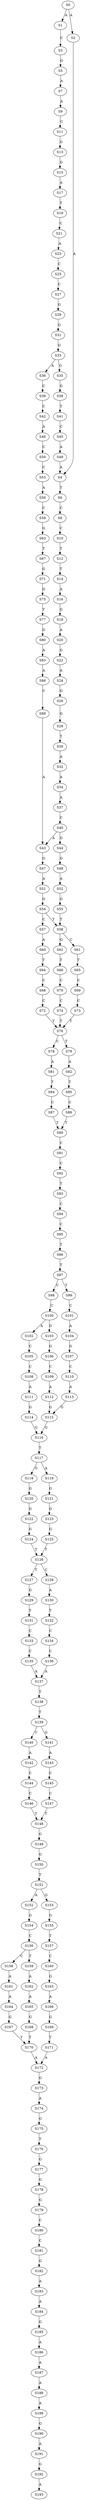 strict digraph  {
	S0 -> S1 [ label = A ];
	S0 -> S2 [ label = A ];
	S1 -> S3 [ label = C ];
	S2 -> S4 [ label = A ];
	S3 -> S5 [ label = G ];
	S4 -> S6 [ label = T ];
	S5 -> S7 [ label = A ];
	S6 -> S8 [ label = C ];
	S7 -> S9 [ label = A ];
	S8 -> S10 [ label = C ];
	S9 -> S11 [ label = C ];
	S10 -> S12 [ label = T ];
	S11 -> S13 [ label = G ];
	S12 -> S14 [ label = T ];
	S13 -> S15 [ label = G ];
	S14 -> S16 [ label = A ];
	S15 -> S17 [ label = A ];
	S16 -> S18 [ label = G ];
	S17 -> S19 [ label = T ];
	S18 -> S20 [ label = A ];
	S19 -> S21 [ label = C ];
	S20 -> S22 [ label = G ];
	S21 -> S23 [ label = A ];
	S22 -> S24 [ label = A ];
	S23 -> S25 [ label = C ];
	S24 -> S26 [ label = G ];
	S25 -> S27 [ label = C ];
	S26 -> S28 [ label = G ];
	S27 -> S29 [ label = G ];
	S28 -> S30 [ label = T ];
	S29 -> S31 [ label = G ];
	S30 -> S32 [ label = A ];
	S31 -> S33 [ label = G ];
	S32 -> S34 [ label = A ];
	S33 -> S35 [ label = G ];
	S33 -> S36 [ label = A ];
	S34 -> S37 [ label = A ];
	S35 -> S38 [ label = G ];
	S36 -> S39 [ label = C ];
	S37 -> S40 [ label = C ];
	S38 -> S41 [ label = T ];
	S39 -> S42 [ label = C ];
	S40 -> S43 [ label = A ];
	S40 -> S44 [ label = G ];
	S41 -> S45 [ label = C ];
	S42 -> S46 [ label = A ];
	S43 -> S47 [ label = G ];
	S44 -> S48 [ label = G ];
	S45 -> S49 [ label = A ];
	S46 -> S50 [ label = C ];
	S47 -> S51 [ label = A ];
	S48 -> S52 [ label = A ];
	S49 -> S4 [ label = A ];
	S50 -> S53 [ label = C ];
	S51 -> S54 [ label = G ];
	S52 -> S55 [ label = G ];
	S53 -> S56 [ label = A ];
	S54 -> S57 [ label = C ];
	S54 -> S58 [ label = T ];
	S55 -> S58 [ label = T ];
	S56 -> S59 [ label = C ];
	S57 -> S60 [ label = A ];
	S58 -> S61 [ label = C ];
	S58 -> S62 [ label = G ];
	S59 -> S63 [ label = G ];
	S60 -> S64 [ label = T ];
	S61 -> S65 [ label = T ];
	S62 -> S66 [ label = T ];
	S63 -> S67 [ label = T ];
	S64 -> S68 [ label = C ];
	S65 -> S69 [ label = C ];
	S66 -> S70 [ label = C ];
	S67 -> S71 [ label = G ];
	S68 -> S72 [ label = C ];
	S69 -> S73 [ label = C ];
	S70 -> S74 [ label = C ];
	S71 -> S75 [ label = G ];
	S72 -> S76 [ label = T ];
	S73 -> S76 [ label = T ];
	S74 -> S76 [ label = T ];
	S75 -> S77 [ label = T ];
	S76 -> S78 [ label = C ];
	S76 -> S79 [ label = T ];
	S77 -> S80 [ label = G ];
	S78 -> S81 [ label = A ];
	S79 -> S82 [ label = A ];
	S80 -> S83 [ label = A ];
	S81 -> S84 [ label = T ];
	S82 -> S85 [ label = T ];
	S83 -> S86 [ label = A ];
	S84 -> S87 [ label = C ];
	S85 -> S88 [ label = C ];
	S86 -> S89 [ label = C ];
	S87 -> S90 [ label = T ];
	S88 -> S90 [ label = T ];
	S89 -> S43 [ label = A ];
	S90 -> S91 [ label = C ];
	S91 -> S92 [ label = C ];
	S92 -> S93 [ label = T ];
	S93 -> S94 [ label = C ];
	S94 -> S95 [ label = C ];
	S95 -> S96 [ label = T ];
	S96 -> S97 [ label = T ];
	S97 -> S98 [ label = C ];
	S97 -> S99 [ label = T ];
	S98 -> S100 [ label = C ];
	S99 -> S101 [ label = C ];
	S100 -> S102 [ label = A ];
	S100 -> S103 [ label = G ];
	S101 -> S104 [ label = A ];
	S102 -> S105 [ label = C ];
	S103 -> S106 [ label = G ];
	S104 -> S107 [ label = G ];
	S105 -> S108 [ label = C ];
	S106 -> S109 [ label = C ];
	S107 -> S110 [ label = C ];
	S108 -> S111 [ label = A ];
	S109 -> S112 [ label = A ];
	S110 -> S113 [ label = A ];
	S111 -> S114 [ label = G ];
	S112 -> S115 [ label = G ];
	S113 -> S115 [ label = G ];
	S114 -> S116 [ label = G ];
	S115 -> S116 [ label = G ];
	S116 -> S117 [ label = T ];
	S117 -> S118 [ label = G ];
	S117 -> S119 [ label = A ];
	S118 -> S120 [ label = G ];
	S119 -> S121 [ label = G ];
	S120 -> S122 [ label = G ];
	S121 -> S123 [ label = G ];
	S122 -> S124 [ label = G ];
	S123 -> S125 [ label = G ];
	S124 -> S126 [ label = T ];
	S125 -> S126 [ label = T ];
	S126 -> S127 [ label = T ];
	S126 -> S128 [ label = C ];
	S127 -> S129 [ label = G ];
	S128 -> S130 [ label = A ];
	S129 -> S131 [ label = T ];
	S130 -> S132 [ label = T ];
	S131 -> S133 [ label = C ];
	S132 -> S134 [ label = C ];
	S133 -> S135 [ label = C ];
	S134 -> S136 [ label = C ];
	S135 -> S137 [ label = A ];
	S136 -> S137 [ label = A ];
	S137 -> S138 [ label = T ];
	S138 -> S139 [ label = T ];
	S139 -> S140 [ label = C ];
	S139 -> S141 [ label = G ];
	S140 -> S142 [ label = A ];
	S141 -> S143 [ label = A ];
	S142 -> S144 [ label = C ];
	S143 -> S145 [ label = C ];
	S144 -> S146 [ label = C ];
	S145 -> S147 [ label = C ];
	S146 -> S148 [ label = T ];
	S147 -> S148 [ label = T ];
	S148 -> S149 [ label = G ];
	S149 -> S150 [ label = G ];
	S150 -> S151 [ label = T ];
	S151 -> S152 [ label = A ];
	S151 -> S153 [ label = G ];
	S152 -> S154 [ label = G ];
	S153 -> S155 [ label = G ];
	S154 -> S156 [ label = C ];
	S155 -> S157 [ label = T ];
	S156 -> S158 [ label = C ];
	S156 -> S159 [ label = T ];
	S157 -> S160 [ label = C ];
	S158 -> S161 [ label = A ];
	S159 -> S162 [ label = A ];
	S160 -> S163 [ label = G ];
	S161 -> S164 [ label = A ];
	S162 -> S165 [ label = A ];
	S163 -> S166 [ label = A ];
	S164 -> S167 [ label = G ];
	S165 -> S168 [ label = G ];
	S166 -> S169 [ label = G ];
	S167 -> S170 [ label = T ];
	S168 -> S170 [ label = T ];
	S169 -> S171 [ label = T ];
	S170 -> S172 [ label = A ];
	S171 -> S172 [ label = A ];
	S172 -> S173 [ label = G ];
	S173 -> S174 [ label = A ];
	S174 -> S175 [ label = G ];
	S175 -> S176 [ label = T ];
	S176 -> S177 [ label = G ];
	S177 -> S178 [ label = G ];
	S178 -> S179 [ label = G ];
	S179 -> S180 [ label = C ];
	S180 -> S181 [ label = C ];
	S181 -> S182 [ label = G ];
	S182 -> S183 [ label = A ];
	S183 -> S184 [ label = A ];
	S184 -> S185 [ label = G ];
	S185 -> S186 [ label = A ];
	S186 -> S187 [ label = A ];
	S187 -> S188 [ label = A ];
	S188 -> S189 [ label = A ];
	S189 -> S190 [ label = G ];
	S190 -> S191 [ label = A ];
	S191 -> S192 [ label = G ];
	S192 -> S193 [ label = A ];
}
